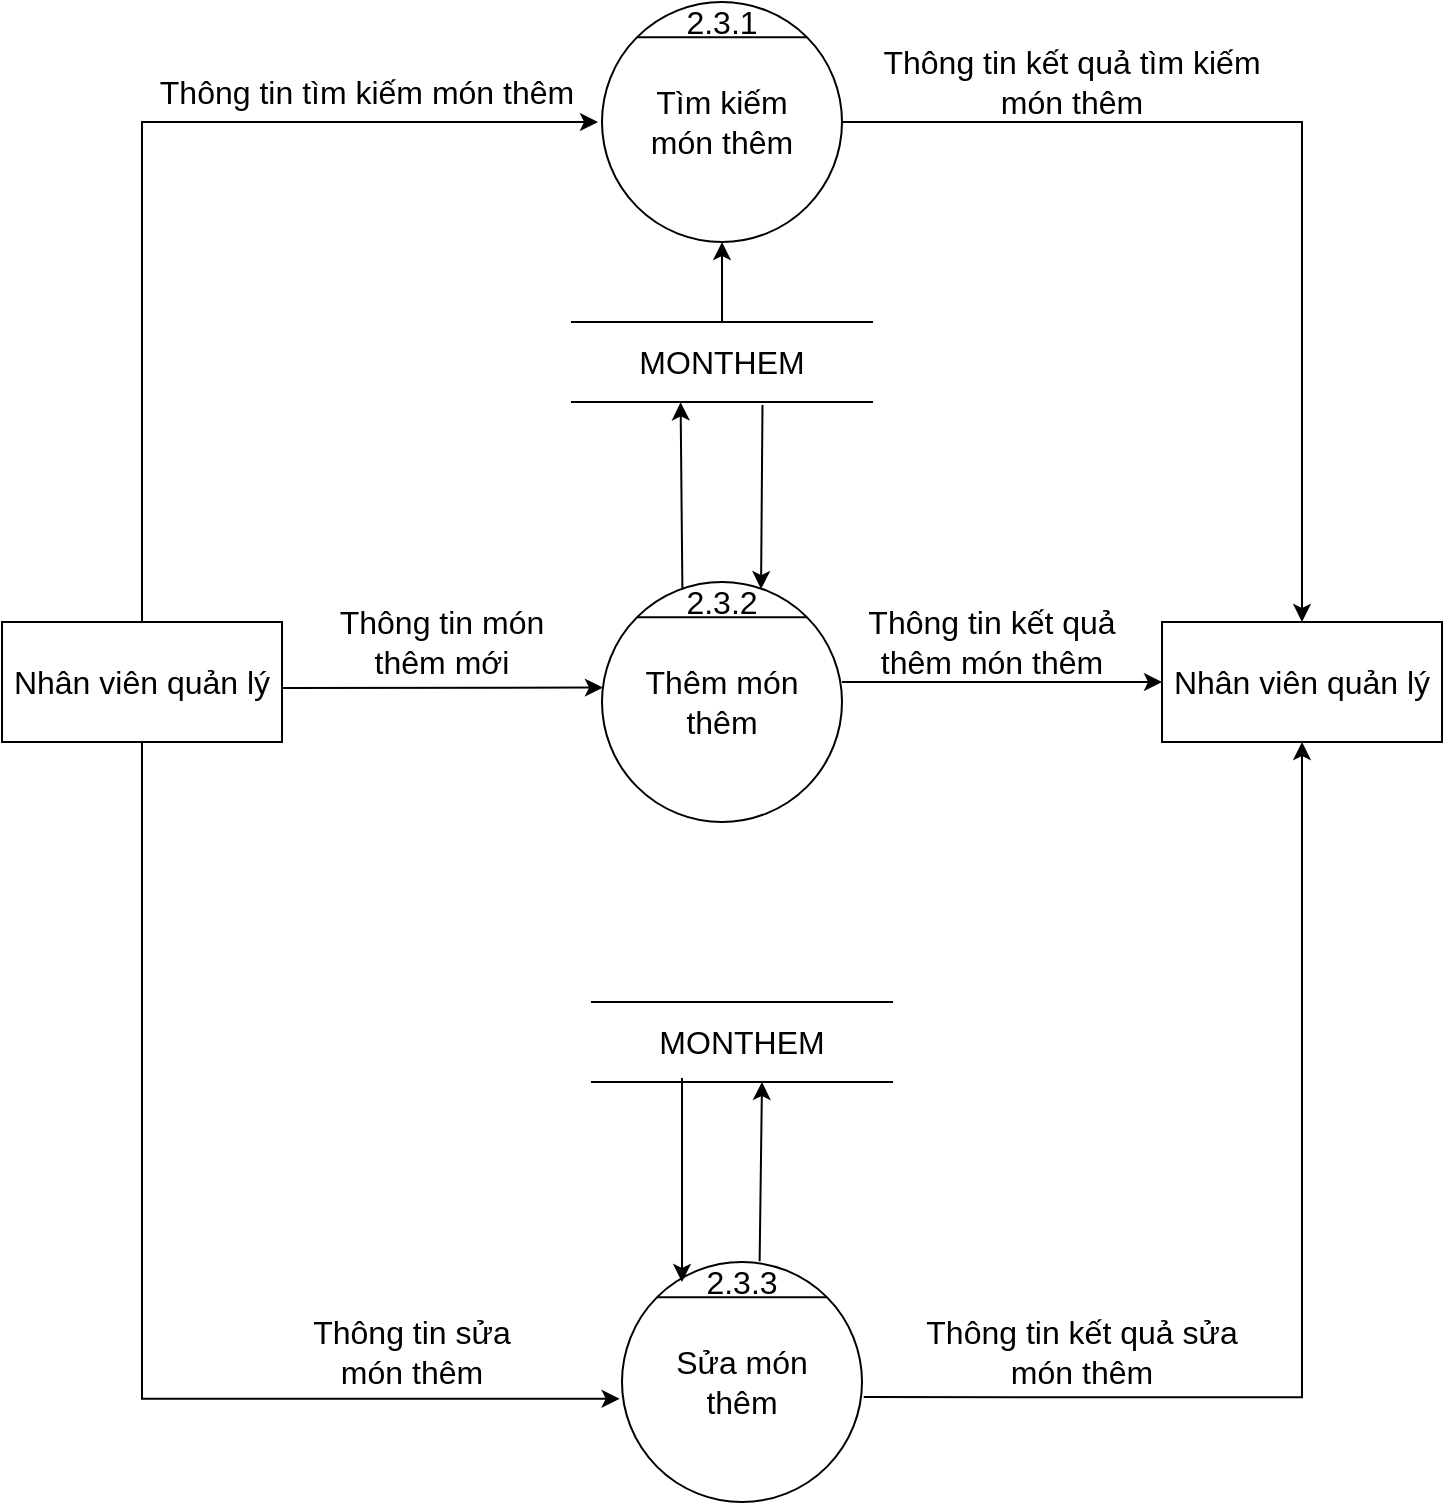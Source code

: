 <mxfile version="16.4.11" type="device"><diagram id="1CLLpfoF6c5IwaDPKBV6" name="Page-1"><mxGraphModel dx="1038" dy="641" grid="1" gridSize="10" guides="1" tooltips="1" connect="1" arrows="1" fold="1" page="1" pageScale="1" pageWidth="850" pageHeight="1100" math="0" shadow="0"><root><mxCell id="0"/><mxCell id="1" parent="0"/><mxCell id="IPN9_bWUhViONxDMTW3R-1" value="" style="ellipse;whiteSpace=wrap;html=1;aspect=fixed;fontSize=16;" parent="1" vertex="1"><mxGeometry x="520" y="120" width="120" height="120" as="geometry"/></mxCell><mxCell id="IPN9_bWUhViONxDMTW3R-2" value="" style="endArrow=none;html=1;rounded=0;exitX=0;exitY=0;exitDx=0;exitDy=0;entryX=1;entryY=0;entryDx=0;entryDy=0;fontSize=16;" parent="1" source="IPN9_bWUhViONxDMTW3R-1" target="IPN9_bWUhViONxDMTW3R-1" edge="1"><mxGeometry width="50" height="50" relative="1" as="geometry"><mxPoint x="860" y="675" as="sourcePoint"/><mxPoint x="910" y="625" as="targetPoint"/></mxGeometry></mxCell><mxCell id="IPN9_bWUhViONxDMTW3R-3" value="Tìm kiếm món thêm" style="text;html=1;strokeColor=none;fillColor=none;align=center;verticalAlign=middle;whiteSpace=wrap;rounded=0;fontSize=16;" parent="1" vertex="1"><mxGeometry x="540" y="165" width="80" height="30" as="geometry"/></mxCell><mxCell id="IPN9_bWUhViONxDMTW3R-4" value="" style="ellipse;whiteSpace=wrap;html=1;aspect=fixed;fontSize=16;" parent="1" vertex="1"><mxGeometry x="520" y="410" width="120" height="120" as="geometry"/></mxCell><mxCell id="IPN9_bWUhViONxDMTW3R-5" value="" style="endArrow=none;html=1;rounded=0;exitX=0;exitY=0;exitDx=0;exitDy=0;entryX=1;entryY=0;entryDx=0;entryDy=0;fontSize=16;" parent="1" source="IPN9_bWUhViONxDMTW3R-4" target="IPN9_bWUhViONxDMTW3R-4" edge="1"><mxGeometry width="50" height="50" relative="1" as="geometry"><mxPoint x="860" y="965" as="sourcePoint"/><mxPoint x="910" y="915" as="targetPoint"/></mxGeometry></mxCell><mxCell id="IPN9_bWUhViONxDMTW3R-6" value="&lt;font style=&quot;font-size: 16px&quot;&gt;Thêm món thêm&lt;/font&gt;" style="text;html=1;strokeColor=none;fillColor=none;align=center;verticalAlign=middle;whiteSpace=wrap;rounded=0;fontSize=16;" parent="1" vertex="1"><mxGeometry x="540" y="455" width="80" height="30" as="geometry"/></mxCell><mxCell id="IPN9_bWUhViONxDMTW3R-7" value="" style="ellipse;whiteSpace=wrap;html=1;aspect=fixed;fontSize=16;" parent="1" vertex="1"><mxGeometry x="530" y="750" width="120" height="120" as="geometry"/></mxCell><mxCell id="IPN9_bWUhViONxDMTW3R-8" value="" style="endArrow=none;html=1;rounded=0;exitX=0;exitY=0;exitDx=0;exitDy=0;entryX=1;entryY=0;entryDx=0;entryDy=0;fontSize=16;" parent="1" source="IPN9_bWUhViONxDMTW3R-7" target="IPN9_bWUhViONxDMTW3R-7" edge="1"><mxGeometry width="50" height="50" relative="1" as="geometry"><mxPoint x="870" y="1305" as="sourcePoint"/><mxPoint x="920" y="1255" as="targetPoint"/></mxGeometry></mxCell><mxCell id="IPN9_bWUhViONxDMTW3R-9" value="&lt;font style=&quot;font-size: 16px&quot;&gt;Sửa món thêm&lt;/font&gt;" style="text;html=1;strokeColor=none;fillColor=none;align=center;verticalAlign=middle;whiteSpace=wrap;rounded=0;fontSize=16;" parent="1" vertex="1"><mxGeometry x="550" y="795" width="80" height="30" as="geometry"/></mxCell><mxCell id="IPN9_bWUhViONxDMTW3R-10" value="Nhân viên quản lý" style="rounded=0;whiteSpace=wrap;html=1;fontSize=16;" parent="1" vertex="1"><mxGeometry x="220" y="430" width="140" height="60" as="geometry"/></mxCell><mxCell id="IPN9_bWUhViONxDMTW3R-11" value="Nhân viên quản lý" style="rounded=0;whiteSpace=wrap;html=1;fontSize=16;" parent="1" vertex="1"><mxGeometry x="800" y="430" width="140" height="60" as="geometry"/></mxCell><mxCell id="IPN9_bWUhViONxDMTW3R-12" value="&lt;font style=&quot;font-size: 16px&quot;&gt;2.3.1&lt;/font&gt;" style="text;html=1;strokeColor=none;fillColor=none;align=center;verticalAlign=middle;whiteSpace=wrap;rounded=0;" parent="1" vertex="1"><mxGeometry x="550" y="120" width="60" height="20" as="geometry"/></mxCell><mxCell id="IPN9_bWUhViONxDMTW3R-13" value="&lt;font style=&quot;font-size: 16px&quot;&gt;2.3.2&lt;/font&gt;" style="text;html=1;strokeColor=none;fillColor=none;align=center;verticalAlign=middle;whiteSpace=wrap;rounded=0;" parent="1" vertex="1"><mxGeometry x="560" y="410" width="40" height="20" as="geometry"/></mxCell><mxCell id="IPN9_bWUhViONxDMTW3R-14" value="&lt;font style=&quot;font-size: 16px&quot;&gt;2.3.3&lt;/font&gt;" style="text;html=1;strokeColor=none;fillColor=none;align=center;verticalAlign=middle;whiteSpace=wrap;rounded=0;" parent="1" vertex="1"><mxGeometry x="560" y="750" width="60" height="20" as="geometry"/></mxCell><mxCell id="IPN9_bWUhViONxDMTW3R-15" value="" style="edgeStyle=segmentEdgeStyle;endArrow=classic;html=1;rounded=0;fontSize=16;exitX=0.5;exitY=0;exitDx=0;exitDy=0;" parent="1" source="IPN9_bWUhViONxDMTW3R-10" edge="1"><mxGeometry width="50" height="50" relative="1" as="geometry"><mxPoint x="610" y="420" as="sourcePoint"/><mxPoint x="518.0" y="180" as="targetPoint"/><Array as="points"><mxPoint x="290" y="180"/><mxPoint x="518" y="180"/></Array></mxGeometry></mxCell><mxCell id="IPN9_bWUhViONxDMTW3R-16" value="" style="endArrow=classic;html=1;rounded=0;fontSize=16;entryX=0.004;entryY=0.44;entryDx=0;entryDy=0;entryPerimeter=0;" parent="1" target="IPN9_bWUhViONxDMTW3R-4" edge="1"><mxGeometry width="50" height="50" relative="1" as="geometry"><mxPoint x="360" y="463" as="sourcePoint"/><mxPoint x="660" y="455" as="targetPoint"/></mxGeometry></mxCell><mxCell id="IPN9_bWUhViONxDMTW3R-17" value="" style="edgeStyle=segmentEdgeStyle;endArrow=classic;html=1;rounded=0;fontSize=16;exitX=0.5;exitY=1;exitDx=0;exitDy=0;entryX=-0.01;entryY=0.57;entryDx=0;entryDy=0;entryPerimeter=0;" parent="1" source="IPN9_bWUhViONxDMTW3R-10" target="IPN9_bWUhViONxDMTW3R-7" edge="1"><mxGeometry width="50" height="50" relative="1" as="geometry"><mxPoint x="610" y="605" as="sourcePoint"/><mxPoint x="660" y="555" as="targetPoint"/><Array as="points"><mxPoint x="290" y="818"/></Array></mxGeometry></mxCell><mxCell id="IPN9_bWUhViONxDMTW3R-18" value="" style="edgeStyle=segmentEdgeStyle;endArrow=classic;html=1;rounded=0;fontSize=16;exitX=1;exitY=0.5;exitDx=0;exitDy=0;entryX=0.5;entryY=0;entryDx=0;entryDy=0;" parent="1" source="IPN9_bWUhViONxDMTW3R-1" target="IPN9_bWUhViONxDMTW3R-11" edge="1"><mxGeometry width="50" height="50" relative="1" as="geometry"><mxPoint x="790" y="315" as="sourcePoint"/><mxPoint x="1018.0" y="150" as="targetPoint"/><Array as="points"><mxPoint x="870" y="180"/></Array></mxGeometry></mxCell><mxCell id="IPN9_bWUhViONxDMTW3R-19" value="" style="endArrow=classic;html=1;rounded=0;fontSize=16;entryX=0;entryY=0.5;entryDx=0;entryDy=0;" parent="1" target="IPN9_bWUhViONxDMTW3R-11" edge="1"><mxGeometry width="50" height="50" relative="1" as="geometry"><mxPoint x="640" y="460" as="sourcePoint"/><mxPoint x="660" y="455" as="targetPoint"/></mxGeometry></mxCell><mxCell id="IPN9_bWUhViONxDMTW3R-20" value="" style="edgeStyle=segmentEdgeStyle;endArrow=classic;html=1;rounded=0;fontSize=16;exitX=1.007;exitY=0.563;exitDx=0;exitDy=0;exitPerimeter=0;entryX=0.5;entryY=1;entryDx=0;entryDy=0;" parent="1" source="IPN9_bWUhViONxDMTW3R-7" target="IPN9_bWUhViONxDMTW3R-11" edge="1"><mxGeometry width="50" height="50" relative="1" as="geometry"><mxPoint x="610" y="505" as="sourcePoint"/><mxPoint x="660" y="455" as="targetPoint"/></mxGeometry></mxCell><mxCell id="IPN9_bWUhViONxDMTW3R-21" value="MONTHEM" style="shape=partialRectangle;whiteSpace=wrap;html=1;left=0;right=0;fillColor=none;fontSize=16;" parent="1" vertex="1"><mxGeometry x="505" y="280" width="150" height="40" as="geometry"/></mxCell><mxCell id="IPN9_bWUhViONxDMTW3R-22" value="Thông tin tìm kiếm món thêm" style="text;html=1;strokeColor=none;fillColor=none;align=center;verticalAlign=middle;whiteSpace=wrap;rounded=0;fontSize=16;" parent="1" vertex="1"><mxGeometry x="290" y="150" width="225" height="30" as="geometry"/></mxCell><mxCell id="IPN9_bWUhViONxDMTW3R-23" value="Thông tin kết quả tìm kiếm món thêm" style="text;html=1;strokeColor=none;fillColor=none;align=center;verticalAlign=middle;whiteSpace=wrap;rounded=0;fontSize=16;" parent="1" vertex="1"><mxGeometry x="650" y="140" width="210" height="40" as="geometry"/></mxCell><mxCell id="IPN9_bWUhViONxDMTW3R-24" value="MONTHEM" style="shape=partialRectangle;whiteSpace=wrap;html=1;left=0;right=0;fillColor=none;fontSize=16;" parent="1" vertex="1"><mxGeometry x="515" y="620" width="150" height="40" as="geometry"/></mxCell><mxCell id="IPN9_bWUhViONxDMTW3R-25" value="" style="endArrow=classic;html=1;rounded=0;fontSize=16;entryX=0.5;entryY=1;entryDx=0;entryDy=0;exitX=0.5;exitY=0;exitDx=0;exitDy=0;" parent="1" source="IPN9_bWUhViONxDMTW3R-21" target="IPN9_bWUhViONxDMTW3R-1" edge="1"><mxGeometry width="50" height="50" relative="1" as="geometry"><mxPoint x="610" y="480" as="sourcePoint"/><mxPoint x="660" y="430" as="targetPoint"/></mxGeometry></mxCell><mxCell id="IPN9_bWUhViONxDMTW3R-26" value="" style="endArrow=classic;html=1;rounded=0;fontSize=16;exitX=0.005;exitY=0.185;exitDx=0;exitDy=0;exitPerimeter=0;entryX=0.362;entryY=1.004;entryDx=0;entryDy=0;entryPerimeter=0;" parent="1" source="IPN9_bWUhViONxDMTW3R-13" target="IPN9_bWUhViONxDMTW3R-21" edge="1"><mxGeometry width="50" height="50" relative="1" as="geometry"><mxPoint x="562" y="410" as="sourcePoint"/><mxPoint x="562" y="320" as="targetPoint"/></mxGeometry></mxCell><mxCell id="IPN9_bWUhViONxDMTW3R-27" value="" style="endArrow=classic;html=1;rounded=0;fontSize=16;exitX=0.635;exitY=1.037;exitDx=0;exitDy=0;exitPerimeter=0;entryX=0.988;entryY=0.176;entryDx=0;entryDy=0;entryPerimeter=0;" parent="1" source="IPN9_bWUhViONxDMTW3R-21" target="IPN9_bWUhViONxDMTW3R-13" edge="1"><mxGeometry width="50" height="50" relative="1" as="geometry"><mxPoint x="570" y="410" as="sourcePoint"/><mxPoint x="620" y="360" as="targetPoint"/></mxGeometry></mxCell><mxCell id="IPN9_bWUhViONxDMTW3R-30" value="" style="endArrow=classic;html=1;rounded=0;fontSize=16;entryX=0.362;entryY=1.004;entryDx=0;entryDy=0;entryPerimeter=0;exitX=0.647;exitY=-0.02;exitDx=0;exitDy=0;exitPerimeter=0;" parent="1" source="IPN9_bWUhViONxDMTW3R-14" edge="1"><mxGeometry width="50" height="50" relative="1" as="geometry"><mxPoint x="600" y="754" as="sourcePoint"/><mxPoint x="600" y="660.0" as="targetPoint"/></mxGeometry></mxCell><mxCell id="IPN9_bWUhViONxDMTW3R-31" value="" style="endArrow=classic;html=1;rounded=0;fontSize=16;entryX=0;entryY=0.5;entryDx=0;entryDy=0;" parent="1" target="IPN9_bWUhViONxDMTW3R-14" edge="1"><mxGeometry width="50" height="50" relative="1" as="geometry"><mxPoint x="560" y="658" as="sourcePoint"/><mxPoint x="560" y="750.0" as="targetPoint"/></mxGeometry></mxCell><mxCell id="IPN9_bWUhViONxDMTW3R-32" value="Thông tin món thêm mới" style="text;html=1;strokeColor=none;fillColor=none;align=center;verticalAlign=middle;whiteSpace=wrap;rounded=0;fontSize=16;" parent="1" vertex="1"><mxGeometry x="375" y="425" width="130" height="30" as="geometry"/></mxCell><mxCell id="IPN9_bWUhViONxDMTW3R-33" value="Thông tin kết quả thêm món thêm" style="text;html=1;strokeColor=none;fillColor=none;align=center;verticalAlign=middle;whiteSpace=wrap;rounded=0;fontSize=16;" parent="1" vertex="1"><mxGeometry x="650" y="420" width="130" height="40" as="geometry"/></mxCell><mxCell id="IPN9_bWUhViONxDMTW3R-34" style="edgeStyle=orthogonalEdgeStyle;rounded=0;orthogonalLoop=1;jettySize=auto;html=1;exitX=0.5;exitY=1;exitDx=0;exitDy=0;fontSize=16;" parent="1" source="IPN9_bWUhViONxDMTW3R-33" target="IPN9_bWUhViONxDMTW3R-33" edge="1"><mxGeometry relative="1" as="geometry"/></mxCell><mxCell id="IPN9_bWUhViONxDMTW3R-35" value="Thông tin sửa món thêm" style="text;html=1;strokeColor=none;fillColor=none;align=center;verticalAlign=middle;whiteSpace=wrap;rounded=0;fontSize=16;" parent="1" vertex="1"><mxGeometry x="360" y="780" width="130" height="30" as="geometry"/></mxCell><mxCell id="IPN9_bWUhViONxDMTW3R-36" value="Thông tin kết quả sửa món thêm" style="text;html=1;strokeColor=none;fillColor=none;align=center;verticalAlign=middle;whiteSpace=wrap;rounded=0;fontSize=16;" parent="1" vertex="1"><mxGeometry x="670" y="775" width="180" height="40" as="geometry"/></mxCell></root></mxGraphModel></diagram></mxfile>